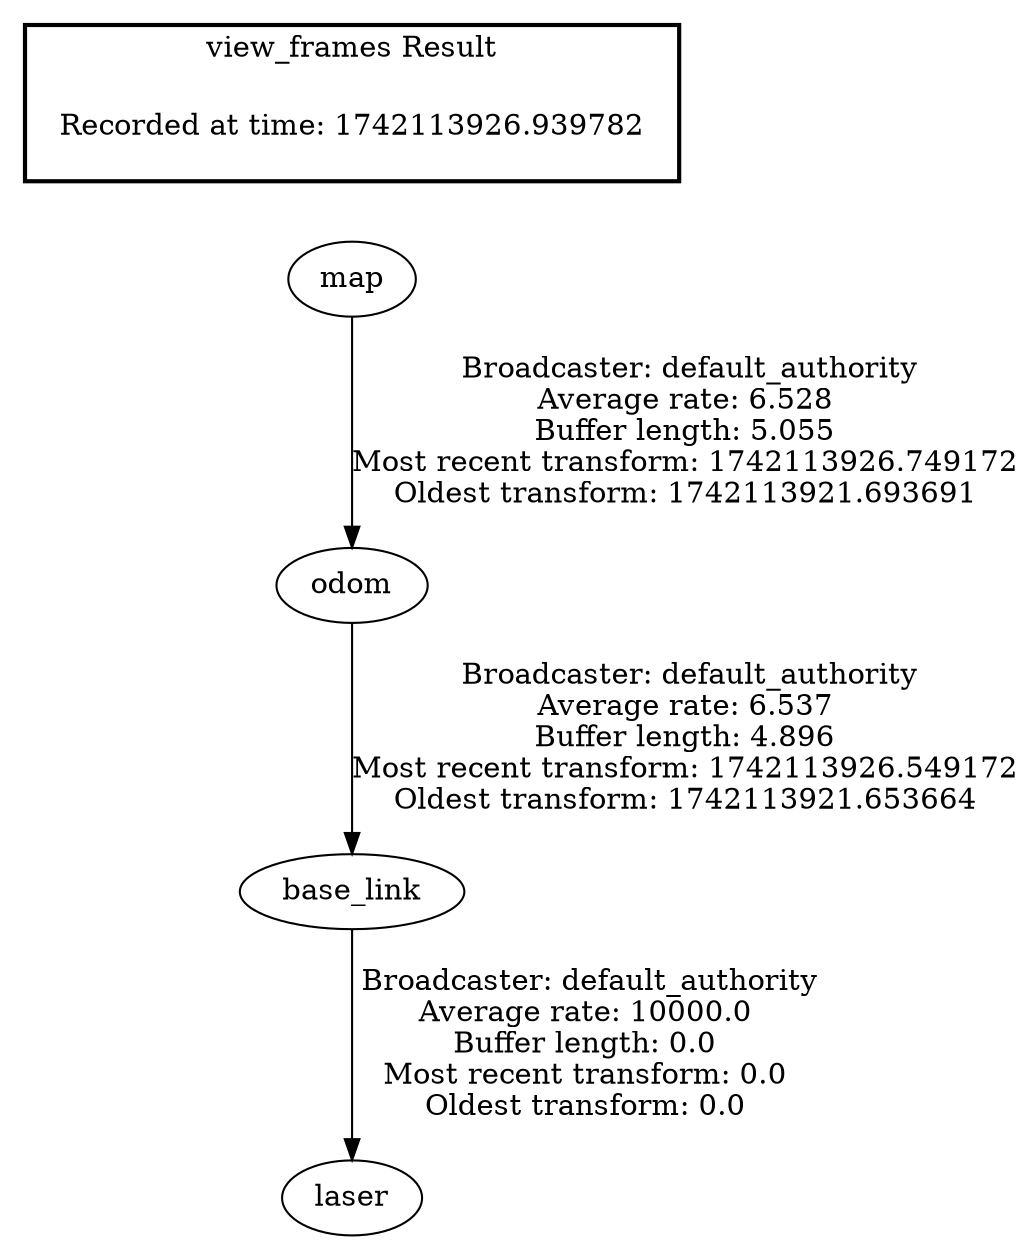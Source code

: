 digraph G {
"map" -> "odom"[label=" Broadcaster: default_authority\nAverage rate: 6.528\nBuffer length: 5.055\nMost recent transform: 1742113926.749172\nOldest transform: 1742113921.693691\n"];
"base_link" -> "laser"[label=" Broadcaster: default_authority\nAverage rate: 10000.0\nBuffer length: 0.0\nMost recent transform: 0.0\nOldest transform: 0.0\n"];
"odom" -> "base_link"[label=" Broadcaster: default_authority\nAverage rate: 6.537\nBuffer length: 4.896\nMost recent transform: 1742113926.549172\nOldest transform: 1742113921.653664\n"];
edge [style=invis];
 subgraph cluster_legend { style=bold; color=black; label ="view_frames Result";
"Recorded at time: 1742113926.939782"[ shape=plaintext ] ;
}->"map";
}